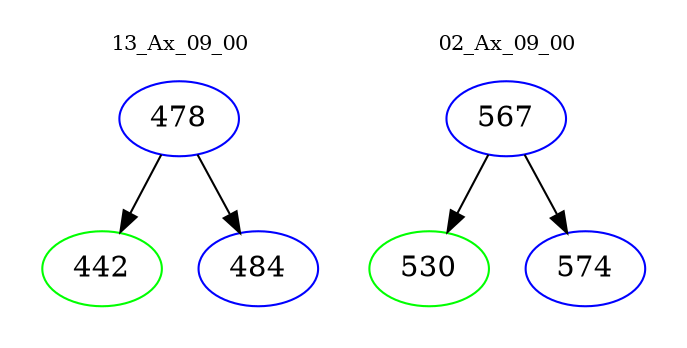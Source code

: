 digraph{
subgraph cluster_0 {
color = white
label = "13_Ax_09_00";
fontsize=10;
T0_478 [label="478", color="blue"]
T0_478 -> T0_442 [color="black"]
T0_442 [label="442", color="green"]
T0_478 -> T0_484 [color="black"]
T0_484 [label="484", color="blue"]
}
subgraph cluster_1 {
color = white
label = "02_Ax_09_00";
fontsize=10;
T1_567 [label="567", color="blue"]
T1_567 -> T1_530 [color="black"]
T1_530 [label="530", color="green"]
T1_567 -> T1_574 [color="black"]
T1_574 [label="574", color="blue"]
}
}
